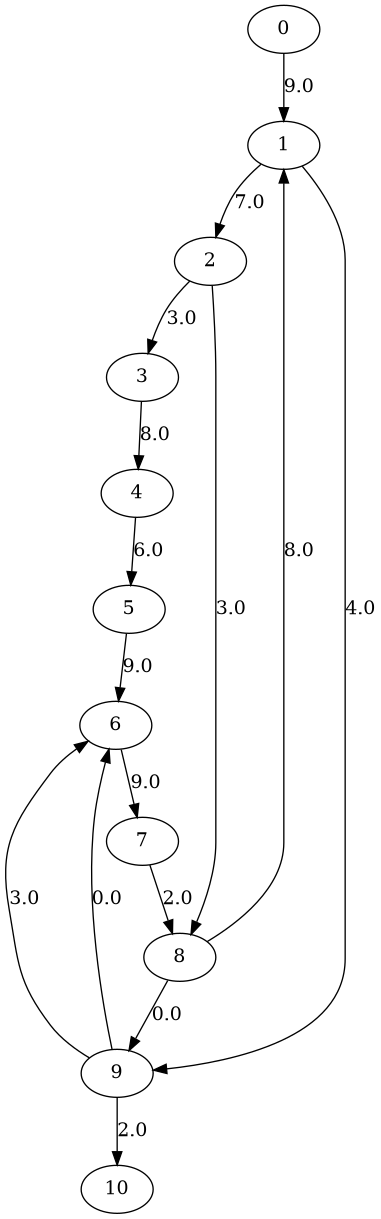 @startuml

digraph G{
0 -> 1 [label = 9.0]
1 -> 2 [label = 7.0]
1 -> 9 [label = 4.0]
2 -> 3 [label = 3.0]
2 -> 8 [label = 3.0]
3 -> 4 [label = 8.0]
4 -> 5 [label = 6.0]
5 -> 6 [label = 9.0]
6 -> 7 [label = 9.0]
7 -> 8 [label = 2.0]
8 -> 9 [label = 0.0]
8 -> 1 [label = 8.0]
9 -> 10 [label = 2.0]
9 -> 6 [label = 3.0]
9 -> 6 [label = 0.0]
}

@enduml